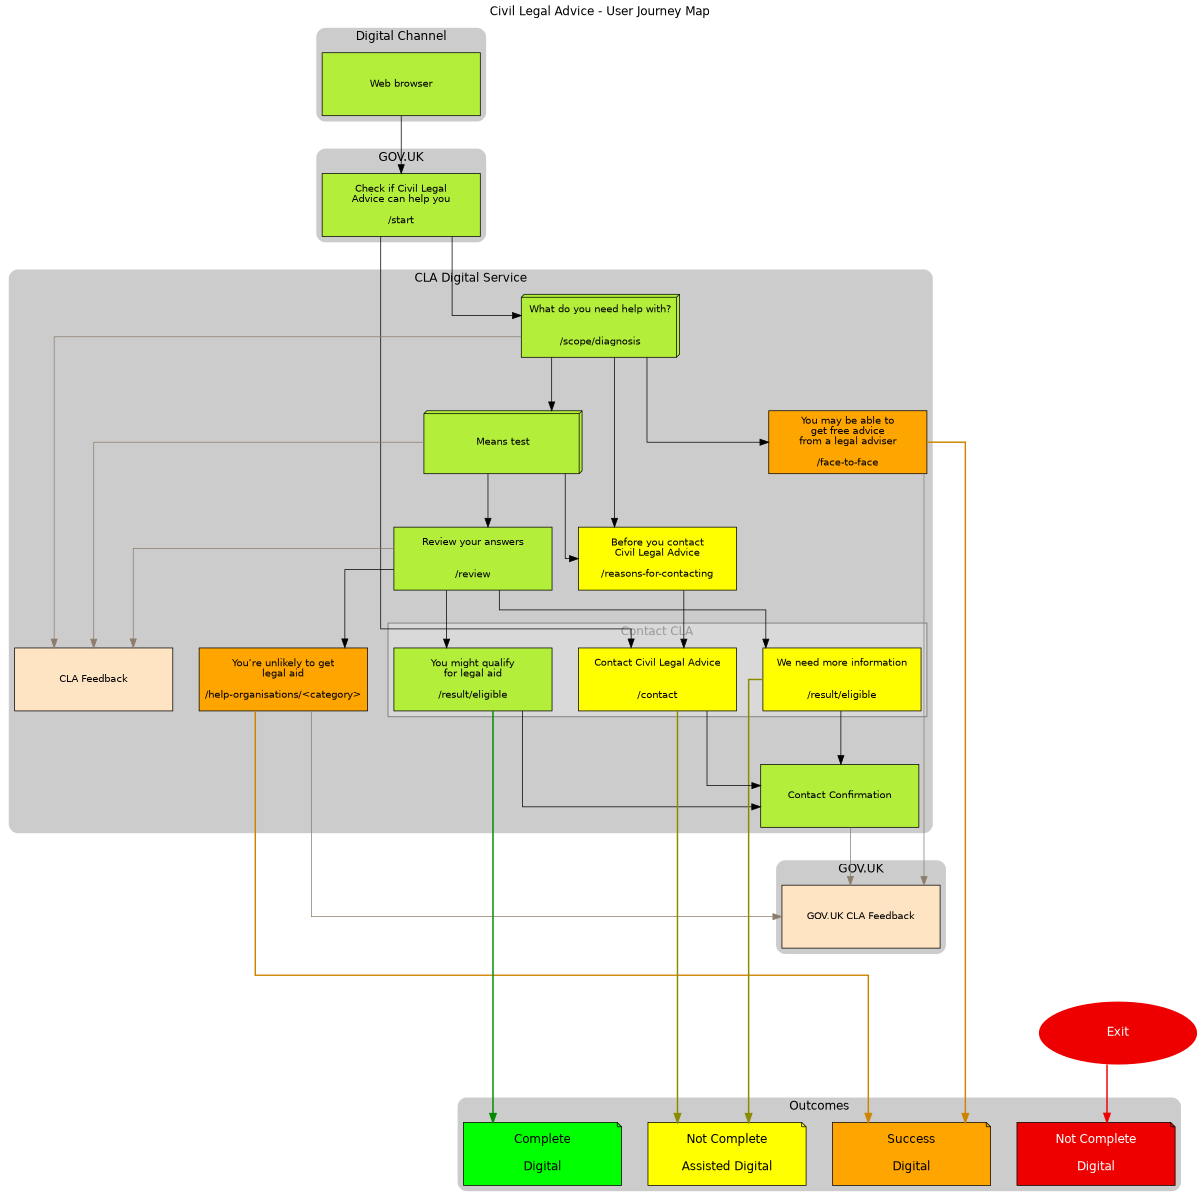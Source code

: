 digraph Test {
	compound 	= true
	labelloc 	= "t"
	ordering 	= "out"
	splines 	= "ortho"
//	clusterrank = "local"
	nodesep		= .5
	ranksep 	= .5

	label 		= "Civil Legal Advice - User Journey Map"
	fontsize	= 16
	size 		= "8x11"

	graph [ style="rounded, filled" fillcolor=grey80 fontname=Helvetica penwidth=0]
	node [ shape=box style=filled fillcolor=olivedrab2 fontname=Helvetica fontsize=13 height=1.2 width=3 ]
	edge [ minlen=2 arrowsize=1.2 ]

	subgraph cluster_digital_channel {
		label="Digital Channel"

		Browser [ label = "Web browser" ]
	}

	subgraph cluster_govuk_start {
		label = "GOV.UK"

		CLA_Start [ label="Check if Civil Legal\nAdvice can help you\n\n/start" ]
	}

	subgraph cluster_govuk_end {
		label = "GOV.UK"

		GOVUK_CLA_Feedback [ label="GOV.UK CLA Feedback" fillcolor=bisque ]
	}

	subgraph cluster_cla_digital_service {
		label="CLA Digital Service"

        CLA_Scope_Diagnosis [ shape=box3d label="What do you need help with?\n\n\n/scope/diagnosis" ]
		CLA_Means_Test [ shape=box3d label="Means test" ]

		CLA_Review_Answers [ label="Review your answers\n\n\n/review" ]

		CLA_Result_Ineligible [ label="You’re unlikely to get\nlegal aid\n\n/help-organisations/<category>" fillcolor=orange ]
		CLA_Result_Face_To_Face [ label="You may be able to\nget free advice\nfrom a legal adviser\n\n/face-to-face" fillcolor=orange ]

		subgraph cluster_contact {
			label = "Contact CLA"
			style="filled"
			penwidth=1
			color=grey40
			fontcolor=grey60
			fillcolor=grey85

			CLA_Result_Eligible [ label="You might qualify\nfor legal aid\n\n/result/eligible" ]
			CLA_Result_Eligible_More_Info [ label="We need more information\n\n\n/result/eligible" fillcolor=yellow ]
			CLA_Contact [ label="Contact Civil Legal Advice\n\n\n/contact" fillcolor=yellow ]
		}

        CLA_Reasons_For_Contacting [ label="Before you contact\nCivil Legal Advice\n\n/reasons-for-contacting" fillcolor=yellow ]

		CLA_Contact_Confirmation [ label="Contact Confirmation" ]
		CLA_Feedback [ label="CLA Feedback" fillcolor=bisque ]
	}

	subgraph cluster_confirmation {
		label = "Outcomes"

		Not_Complete_Digital [ shape=note fontcolor=white fontsize=16 label="Not Complete\n\nDigital" fillcolor=red2 ]
		Not_Complete_Assisted_Digital [ shape=note fontsize=16 label="Not Complete\n\nAssisted Digital" fillcolor=yellow ]
		Complete_Digital [ shape=note fontsize=16 label="Complete\n\nDigital" fillcolor=green ]
		Success_Digital [ shape=note fontsize=16 label="Success\n\nDigital" fillcolor=orange ]
	}

    Exit [ shape=oval fontcolor=white fontsize=16 label="Exit" fillcolor=red2 penwidth=0 ]


	// Connections
	// -----------

	// Digital journey start
	Browser -> CLA_Start

	// GOV.UK journey
	CLA_Start -> CLA_Scope_Diagnosis
	CLA_Start -> CLA_Contact

	// CLA in scope
	CLA_Scope_Diagnosis -> CLA_Means_Test -> CLA_Review_Answers

	// Outcomes
	CLA_Review_Answers -> {
		CLA_Result_Eligible
		CLA_Result_Eligible_More_Info
		CLA_Result_Ineligible
	}

	// User journey problem (skip to contact)
	{ CLA_Scope_Diagnosis, CLA_Means_Test } -> CLA_Reasons_For_Contacting
    CLA_Reasons_For_Contacting -> CLA_Contact

	// Confirmations
	CLA_Result_Eligible -> CLA_Contact_Confirmation
	CLA_Result_Eligible_More_Info -> CLA_Contact_Confirmation
	CLA_Contact -> CLA_Contact_Confirmation

	// Out of scope
	CLA_Scope_Diagnosis -> CLA_Result_Face_To_Face

	// CLA Feedback
	{ CLA_Scope_Diagnosis, CLA_Means_Test, CLA_Review_Answers } -> CLA_Feedback [ color=bisque4 ]

	// GOV.UK CLA Feedback
	{
		CLA_Result_Face_To_Face
		CLA_Contact_Confirmation
        CLA_Result_Ineligible
	} -> GOVUK_CLA_Feedback [ color=bisque4]

	// Not Complete - user 'bails'
	//CLA_Start -> Exit [ style=invis ]
	CLA_Scope_Diagnosis -> Exit [ style=invis ]
	GOVUK_CLA_Feedback -> Exit [ style=invis ]

	// Outcome categories
	Exit -> Not_Complete_Digital [ color=red2 style=bold ]
	CLA_Result_Eligible -> Complete_Digital [ color=green4 style=bold ]
	{
		CLA_Result_Eligible_More_Info
		CLA_Contact
	} -> Not_Complete_Assisted_Digital [ color=yellow4 style=bold ]
	{
		CLA_Result_Ineligible
		CLA_Result_Face_To_Face
	} -> Success_Digital [ color=orange3 style=bold ]
}
